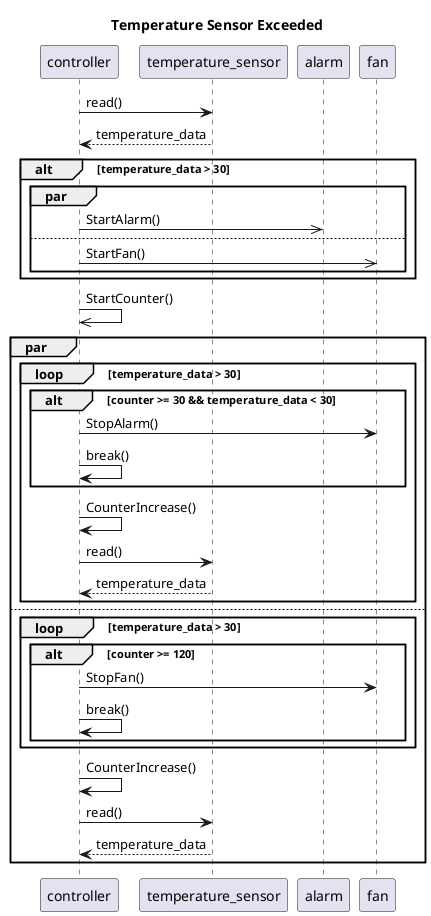 @startuml
title Temperature Sensor Exceeded
controller -> temperature_sensor : read()
temperature_sensor --> controller : temperature_data
alt temperature_data > 30
	group par
	controller ->> alarm : StartAlarm()
	else
	controller ->> fan : StartFan()
	end
end
	controller ->> controller: StartCounter()
group par
	loop temperature_data > 30
	alt counter >= 30 && temperature_data < 30
		controller -> fan : StopAlarm()
		controller -> controller: break()
	end
	controller -> controller: CounterIncrease()
	controller -> temperature_sensor : read()
	temperature_sensor --> controller : temperature_data
end
else
	loop temperature_data > 30
		alt counter >= 120
		controller -> fan : StopFan()
		controller -> controller: break()
		end
	end
	controller -> controller: CounterIncrease()
	controller -> temperature_sensor : read()
	temperature_sensor --> controller : temperature_data

end
@enduml
